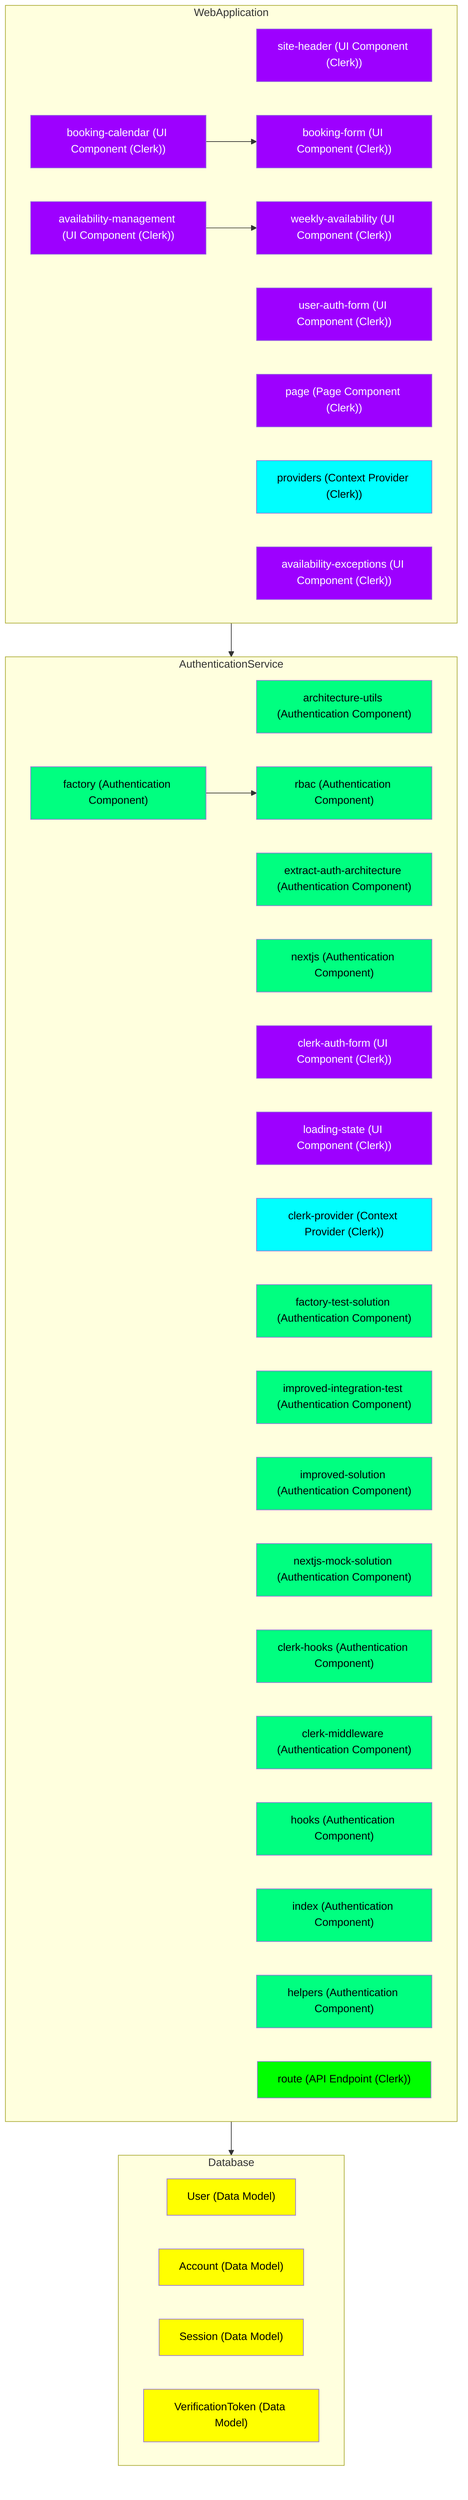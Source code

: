graph TD
  subgraph AuthenticationService
    architecture_utils["architecture-utils (Authentication Component)"]:::auth
    extract_auth_architecture["extract-auth-architecture (Authentication Component)"]:::auth
    nextjs["nextjs (Authentication Component)"]:::auth
    clerk_auth_form["clerk-auth-form (UI Component (Clerk))"]:::component
    loading_state["loading-state (UI Component (Clerk))"]:::component
    clerk_provider["clerk-provider (Context Provider (Clerk))"]:::provider
    factory_test_solution["factory-test-solution (Authentication Component)"]:::auth
    improved_integration_test["improved-integration-test (Authentication Component)"]:::auth
    improved_solution["improved-solution (Authentication Component)"]:::auth
    nextjs_mock_solution["nextjs-mock-solution (Authentication Component)"]:::auth
    clerk_hooks["clerk-hooks (Authentication Component)"]:::auth
    clerk_middleware["clerk-middleware (Authentication Component)"]:::auth
    hooks["hooks (Authentication Component)"]:::auth
    index["index (Authentication Component)"]:::auth
    factory["factory (Authentication Component)"]:::auth
    rbac["rbac (Authentication Component)"]:::auth
    helpers["helpers (Authentication Component)"]:::auth
    route["route (API Endpoint (Clerk))"]:::api
  end

  subgraph WebApplication
    site_header["site-header (UI Component (Clerk))"]:::component
    user_auth_form["user-auth-form (UI Component (Clerk))"]:::component
    page["page (Page Component (Clerk))"]:::component
    page["page (Page Component (Clerk))"]:::component
    providers["providers (Context Provider (Clerk))"]:::provider
    page["page (Page Component (Clerk))"]:::component
    page["page (Page Component (Clerk))"]:::component
    booking_calendar["booking-calendar (UI Component (Clerk))"]:::component
    booking_form["booking-form (UI Component (Clerk))"]:::component
    page["page (Page Component (Clerk))"]:::component
    route["route (API Endpoint (Clerk))"]:::api
    route["route (API Endpoint (Clerk))"]:::api
    availability_exceptions["availability-exceptions (UI Component (Clerk))"]:::component
    availability_management["availability-management (UI Component (Clerk))"]:::component
    weekly_availability["weekly-availability (UI Component (Clerk))"]:::component
    route["route (API Endpoint (Clerk))"]:::api
    route["route (API Endpoint (Clerk))"]:::api
  end

  subgraph Database
    User["User (Data Model)"]:::model
    Account["Account (Data Model)"]:::model
    Session["Session (Data Model)"]:::model
    VerificationToken["VerificationToken (Data Model)"]:::model
  end

  factory --> rbac
  booking_calendar --> booking_form
  availability_management --> weekly_availability

  %% Container relationships
  WebApplication --> AuthenticationService
  AuthenticationService --> Database
  classDef middleware fill:#FF00FF,color:white;
  classDef auth fill:#00FF80,color:black;
  classDef component fill:#9D00FF,color:white;
  classDef api fill:#00FF00,color:black;
  classDef hook fill:#FF9E00,color:black;
  classDef provider fill:#00FFFF,color:black;
  classDef model fill:#FFFF00,color:black;